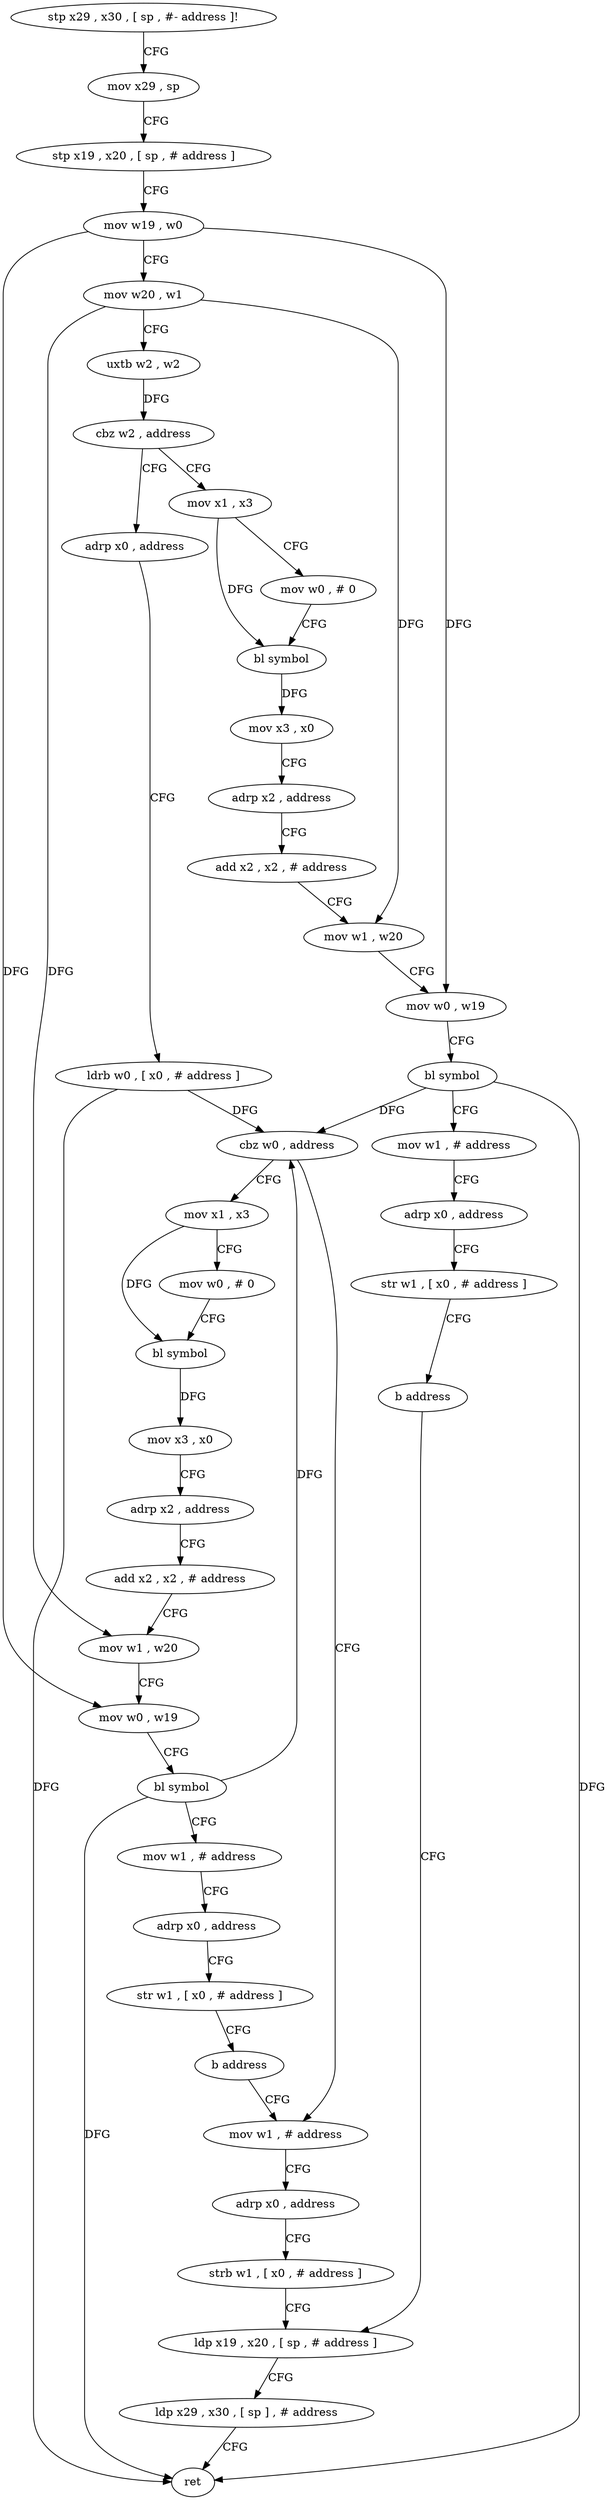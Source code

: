 digraph "func" {
"4233940" [label = "stp x29 , x30 , [ sp , #- address ]!" ]
"4233944" [label = "mov x29 , sp" ]
"4233948" [label = "stp x19 , x20 , [ sp , # address ]" ]
"4233952" [label = "mov w19 , w0" ]
"4233956" [label = "mov w20 , w1" ]
"4233960" [label = "uxtb w2 , w2" ]
"4233964" [label = "cbz w2 , address" ]
"4234056" [label = "mov x1 , x3" ]
"4233968" [label = "adrp x0 , address" ]
"4234060" [label = "mov w0 , # 0" ]
"4234064" [label = "bl symbol" ]
"4234068" [label = "mov x3 , x0" ]
"4234072" [label = "adrp x2 , address" ]
"4234076" [label = "add x2 , x2 , # address" ]
"4234080" [label = "mov w1 , w20" ]
"4234084" [label = "mov w0 , w19" ]
"4234088" [label = "bl symbol" ]
"4234092" [label = "mov w1 , # address" ]
"4234096" [label = "adrp x0 , address" ]
"4234100" [label = "str w1 , [ x0 , # address ]" ]
"4234104" [label = "b address" ]
"4233992" [label = "ldp x19 , x20 , [ sp , # address ]" ]
"4233972" [label = "ldrb w0 , [ x0 , # address ]" ]
"4233976" [label = "cbz w0 , address" ]
"4234004" [label = "mov x1 , x3" ]
"4233980" [label = "mov w1 , # address" ]
"4233996" [label = "ldp x29 , x30 , [ sp ] , # address" ]
"4234000" [label = "ret" ]
"4234008" [label = "mov w0 , # 0" ]
"4234012" [label = "bl symbol" ]
"4234016" [label = "mov x3 , x0" ]
"4234020" [label = "adrp x2 , address" ]
"4234024" [label = "add x2 , x2 , # address" ]
"4234028" [label = "mov w1 , w20" ]
"4234032" [label = "mov w0 , w19" ]
"4234036" [label = "bl symbol" ]
"4234040" [label = "mov w1 , # address" ]
"4234044" [label = "adrp x0 , address" ]
"4234048" [label = "str w1 , [ x0 , # address ]" ]
"4234052" [label = "b address" ]
"4233984" [label = "adrp x0 , address" ]
"4233988" [label = "strb w1 , [ x0 , # address ]" ]
"4233940" -> "4233944" [ label = "CFG" ]
"4233944" -> "4233948" [ label = "CFG" ]
"4233948" -> "4233952" [ label = "CFG" ]
"4233952" -> "4233956" [ label = "CFG" ]
"4233952" -> "4234084" [ label = "DFG" ]
"4233952" -> "4234032" [ label = "DFG" ]
"4233956" -> "4233960" [ label = "CFG" ]
"4233956" -> "4234080" [ label = "DFG" ]
"4233956" -> "4234028" [ label = "DFG" ]
"4233960" -> "4233964" [ label = "DFG" ]
"4233964" -> "4234056" [ label = "CFG" ]
"4233964" -> "4233968" [ label = "CFG" ]
"4234056" -> "4234060" [ label = "CFG" ]
"4234056" -> "4234064" [ label = "DFG" ]
"4233968" -> "4233972" [ label = "CFG" ]
"4234060" -> "4234064" [ label = "CFG" ]
"4234064" -> "4234068" [ label = "DFG" ]
"4234068" -> "4234072" [ label = "CFG" ]
"4234072" -> "4234076" [ label = "CFG" ]
"4234076" -> "4234080" [ label = "CFG" ]
"4234080" -> "4234084" [ label = "CFG" ]
"4234084" -> "4234088" [ label = "CFG" ]
"4234088" -> "4234092" [ label = "CFG" ]
"4234088" -> "4233976" [ label = "DFG" ]
"4234088" -> "4234000" [ label = "DFG" ]
"4234092" -> "4234096" [ label = "CFG" ]
"4234096" -> "4234100" [ label = "CFG" ]
"4234100" -> "4234104" [ label = "CFG" ]
"4234104" -> "4233992" [ label = "CFG" ]
"4233992" -> "4233996" [ label = "CFG" ]
"4233972" -> "4233976" [ label = "DFG" ]
"4233972" -> "4234000" [ label = "DFG" ]
"4233976" -> "4234004" [ label = "CFG" ]
"4233976" -> "4233980" [ label = "CFG" ]
"4234004" -> "4234008" [ label = "CFG" ]
"4234004" -> "4234012" [ label = "DFG" ]
"4233980" -> "4233984" [ label = "CFG" ]
"4233996" -> "4234000" [ label = "CFG" ]
"4234008" -> "4234012" [ label = "CFG" ]
"4234012" -> "4234016" [ label = "DFG" ]
"4234016" -> "4234020" [ label = "CFG" ]
"4234020" -> "4234024" [ label = "CFG" ]
"4234024" -> "4234028" [ label = "CFG" ]
"4234028" -> "4234032" [ label = "CFG" ]
"4234032" -> "4234036" [ label = "CFG" ]
"4234036" -> "4234040" [ label = "CFG" ]
"4234036" -> "4233976" [ label = "DFG" ]
"4234036" -> "4234000" [ label = "DFG" ]
"4234040" -> "4234044" [ label = "CFG" ]
"4234044" -> "4234048" [ label = "CFG" ]
"4234048" -> "4234052" [ label = "CFG" ]
"4234052" -> "4233980" [ label = "CFG" ]
"4233984" -> "4233988" [ label = "CFG" ]
"4233988" -> "4233992" [ label = "CFG" ]
}
